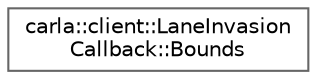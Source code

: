 digraph "类继承关系图"
{
 // INTERACTIVE_SVG=YES
 // LATEX_PDF_SIZE
  bgcolor="transparent";
  edge [fontname=Helvetica,fontsize=10,labelfontname=Helvetica,labelfontsize=10];
  node [fontname=Helvetica,fontsize=10,shape=box,height=0.2,width=0.4];
  rankdir="LR";
  Node0 [id="Node000000",label="carla::client::LaneInvasion\lCallback::Bounds",height=0.2,width=0.4,color="grey40", fillcolor="white", style="filled",URL="$d0/d4d/structcarla_1_1client_1_1LaneInvasionCallback_1_1Bounds.html",tooltip=" "];
}
